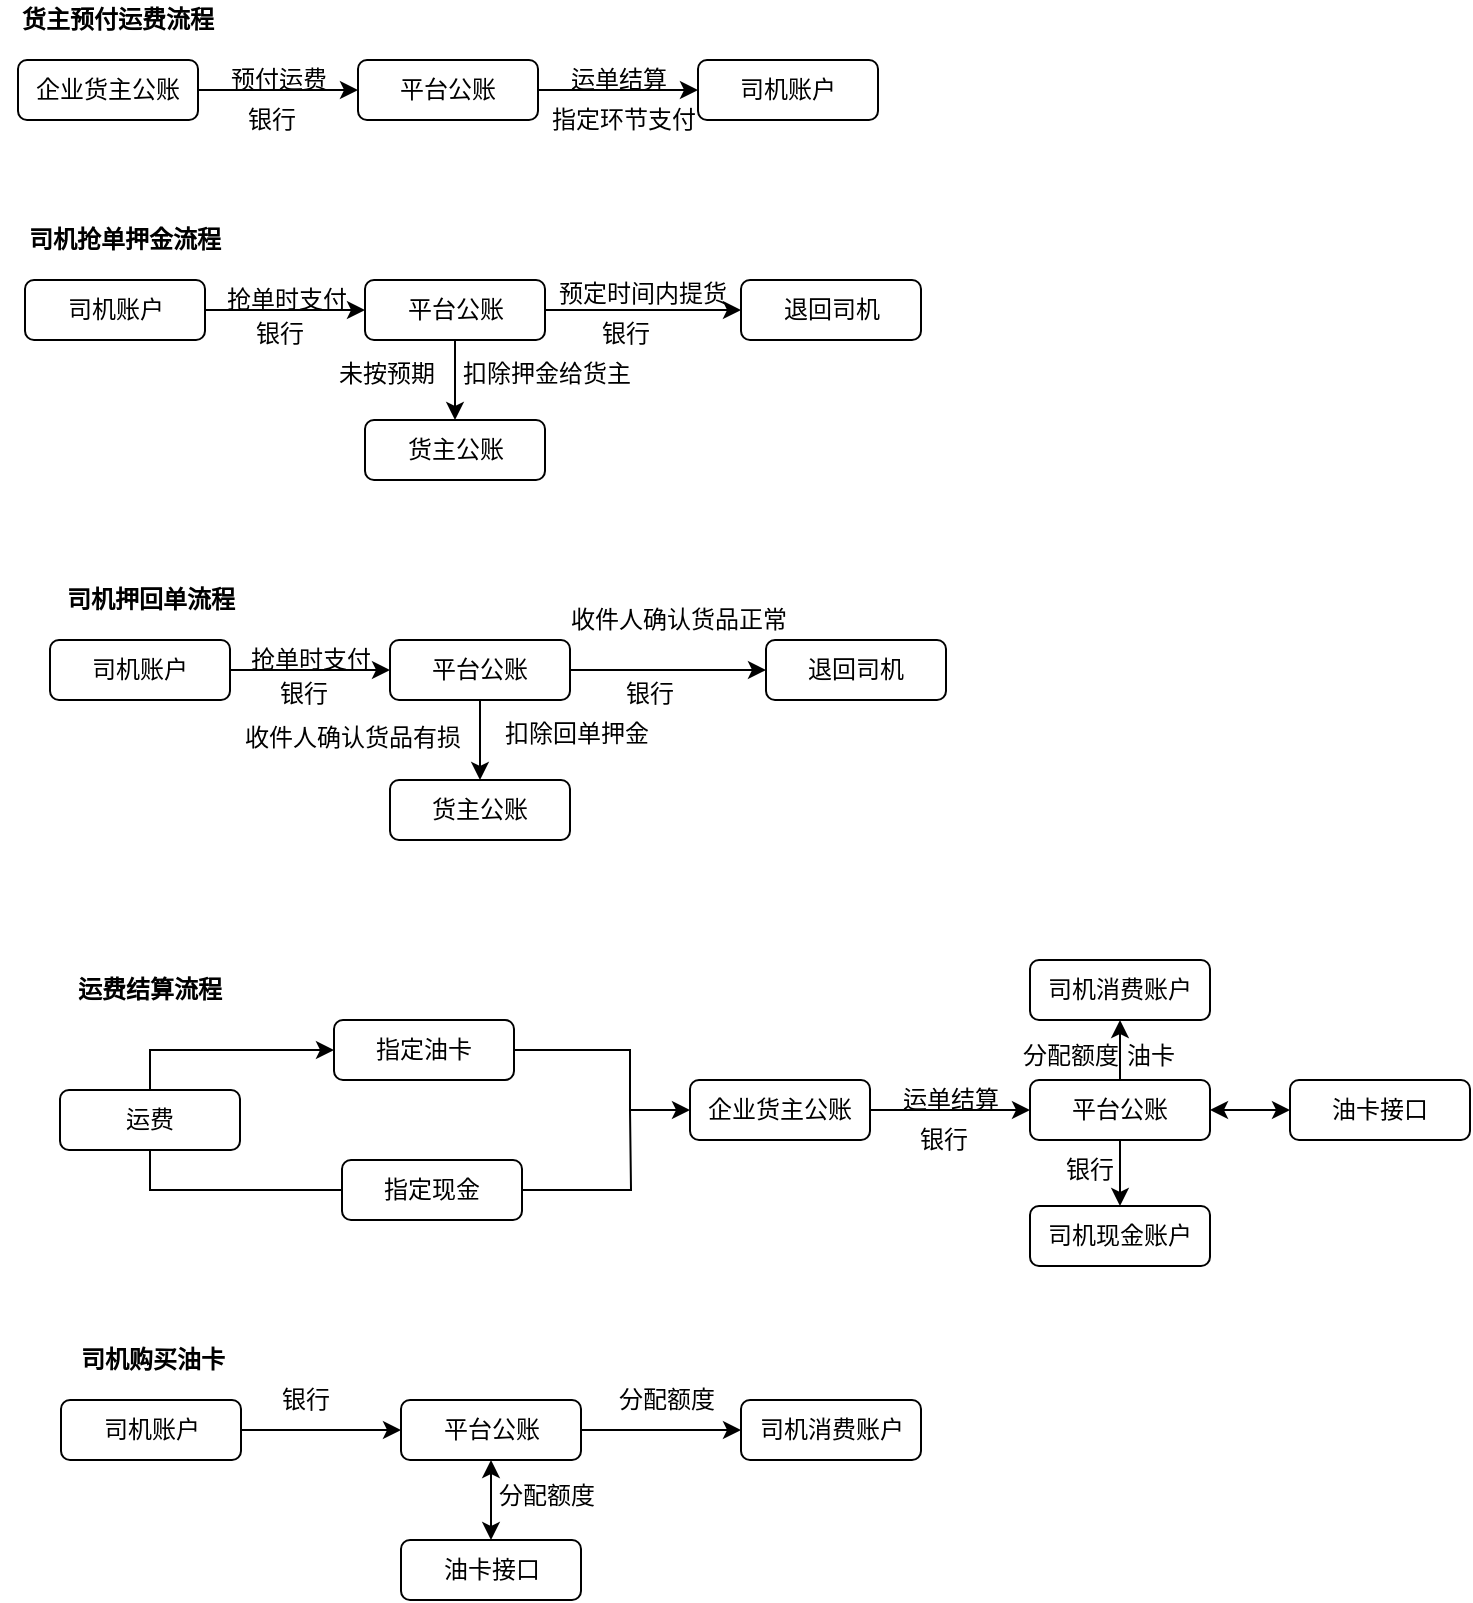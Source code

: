 <mxfile version="12.4.3" type="github" pages="1">
  <diagram id="dzUTsmSWLzQx29jHoYtT" name="第 1 页">
    <mxGraphModel dx="2023" dy="478" grid="1" gridSize="10" guides="1" tooltips="1" connect="1" arrows="1" fold="1" page="1" pageScale="1" pageWidth="1169" pageHeight="827" math="0" shadow="0">
      <root>
        <mxCell id="0"/>
        <mxCell id="1" parent="0"/>
        <mxCell id="9WKI9fpXjwttafOhEG8B-5" value="货主预付运费流程" style="text;html=1;strokeColor=none;fillColor=none;align=center;verticalAlign=middle;whiteSpace=wrap;rounded=0;fontStyle=1" vertex="1" parent="1">
          <mxGeometry x="-800" y="20" width="100" height="20" as="geometry"/>
        </mxCell>
        <mxCell id="9WKI9fpXjwttafOhEG8B-8" value="" style="edgeStyle=orthogonalEdgeStyle;rounded=0;orthogonalLoop=1;jettySize=auto;html=1;" edge="1" parent="1" source="9WKI9fpXjwttafOhEG8B-6" target="9WKI9fpXjwttafOhEG8B-7">
          <mxGeometry relative="1" as="geometry"/>
        </mxCell>
        <mxCell id="9WKI9fpXjwttafOhEG8B-6" value="企业货主公账" style="rounded=1;whiteSpace=wrap;html=1;" vertex="1" parent="1">
          <mxGeometry x="-800" y="50" width="90" height="30" as="geometry"/>
        </mxCell>
        <mxCell id="9WKI9fpXjwttafOhEG8B-15" value="" style="edgeStyle=orthogonalEdgeStyle;rounded=0;orthogonalLoop=1;jettySize=auto;html=1;" edge="1" parent="1" source="9WKI9fpXjwttafOhEG8B-7" target="9WKI9fpXjwttafOhEG8B-14">
          <mxGeometry relative="1" as="geometry"/>
        </mxCell>
        <mxCell id="9WKI9fpXjwttafOhEG8B-7" value="平台公账" style="rounded=1;whiteSpace=wrap;html=1;" vertex="1" parent="1">
          <mxGeometry x="-630" y="50" width="90" height="30" as="geometry"/>
        </mxCell>
        <mxCell id="9WKI9fpXjwttafOhEG8B-14" value="司机账户" style="rounded=1;whiteSpace=wrap;html=1;" vertex="1" parent="1">
          <mxGeometry x="-460" y="50" width="90" height="30" as="geometry"/>
        </mxCell>
        <mxCell id="9WKI9fpXjwttafOhEG8B-13" value="预付运费" style="text;html=1;align=center;verticalAlign=middle;resizable=0;points=[];;autosize=1;" vertex="1" parent="1">
          <mxGeometry x="-700" y="50" width="60" height="20" as="geometry"/>
        </mxCell>
        <mxCell id="9WKI9fpXjwttafOhEG8B-16" value="运单结算" style="text;html=1;align=center;verticalAlign=middle;resizable=0;points=[];;autosize=1;" vertex="1" parent="1">
          <mxGeometry x="-530" y="50" width="60" height="20" as="geometry"/>
        </mxCell>
        <mxCell id="9WKI9fpXjwttafOhEG8B-17" value="指定环节支付" style="text;html=1;strokeColor=none;fillColor=none;align=center;verticalAlign=middle;whiteSpace=wrap;rounded=0;" vertex="1" parent="1">
          <mxGeometry x="-552" y="70" width="110" height="20" as="geometry"/>
        </mxCell>
        <mxCell id="9WKI9fpXjwttafOhEG8B-22" value="司机抢单押金流程" style="text;html=1;strokeColor=none;fillColor=none;align=center;verticalAlign=middle;whiteSpace=wrap;rounded=0;fontStyle=1" vertex="1" parent="1">
          <mxGeometry x="-809" y="130" width="125" height="20" as="geometry"/>
        </mxCell>
        <mxCell id="9WKI9fpXjwttafOhEG8B-25" value="" style="edgeStyle=orthogonalEdgeStyle;rounded=0;orthogonalLoop=1;jettySize=auto;html=1;" edge="1" parent="1" source="9WKI9fpXjwttafOhEG8B-23" target="9WKI9fpXjwttafOhEG8B-24">
          <mxGeometry relative="1" as="geometry"/>
        </mxCell>
        <mxCell id="9WKI9fpXjwttafOhEG8B-23" value="司机账户" style="rounded=1;whiteSpace=wrap;html=1;" vertex="1" parent="1">
          <mxGeometry x="-796.5" y="160" width="90" height="30" as="geometry"/>
        </mxCell>
        <mxCell id="9WKI9fpXjwttafOhEG8B-28" value="" style="edgeStyle=orthogonalEdgeStyle;rounded=0;orthogonalLoop=1;jettySize=auto;html=1;" edge="1" parent="1" source="9WKI9fpXjwttafOhEG8B-24" target="9WKI9fpXjwttafOhEG8B-27">
          <mxGeometry relative="1" as="geometry"/>
        </mxCell>
        <mxCell id="9WKI9fpXjwttafOhEG8B-92" value="" style="edgeStyle=orthogonalEdgeStyle;rounded=0;orthogonalLoop=1;jettySize=auto;html=1;startArrow=none;startFill=0;endArrow=classic;endFill=1;" edge="1" parent="1" source="9WKI9fpXjwttafOhEG8B-24" target="9WKI9fpXjwttafOhEG8B-91">
          <mxGeometry relative="1" as="geometry"/>
        </mxCell>
        <mxCell id="9WKI9fpXjwttafOhEG8B-24" value="平台公账" style="rounded=1;whiteSpace=wrap;html=1;" vertex="1" parent="1">
          <mxGeometry x="-626.5" y="160" width="90" height="30" as="geometry"/>
        </mxCell>
        <mxCell id="9WKI9fpXjwttafOhEG8B-91" value="货主公账" style="rounded=1;whiteSpace=wrap;html=1;" vertex="1" parent="1">
          <mxGeometry x="-626.5" y="230" width="90" height="30" as="geometry"/>
        </mxCell>
        <mxCell id="9WKI9fpXjwttafOhEG8B-27" value="退回司机" style="rounded=1;whiteSpace=wrap;html=1;" vertex="1" parent="1">
          <mxGeometry x="-438.5" y="160" width="90" height="30" as="geometry"/>
        </mxCell>
        <mxCell id="9WKI9fpXjwttafOhEG8B-26" value="抢单时支付" style="text;html=1;align=center;verticalAlign=middle;resizable=0;points=[];;autosize=1;" vertex="1" parent="1">
          <mxGeometry x="-706.5" y="160" width="80" height="20" as="geometry"/>
        </mxCell>
        <mxCell id="9WKI9fpXjwttafOhEG8B-29" value="预定时间内提货" style="text;html=1;align=center;verticalAlign=middle;resizable=0;points=[];;autosize=1;" vertex="1" parent="1">
          <mxGeometry x="-538.5" y="157" width="100" height="20" as="geometry"/>
        </mxCell>
        <mxCell id="9WKI9fpXjwttafOhEG8B-30" value="银行" style="text;html=1;strokeColor=none;fillColor=none;align=center;verticalAlign=middle;whiteSpace=wrap;rounded=0;" vertex="1" parent="1">
          <mxGeometry x="-689.5" y="177" width="40" height="20" as="geometry"/>
        </mxCell>
        <mxCell id="9WKI9fpXjwttafOhEG8B-31" value="银行" style="text;html=1;strokeColor=none;fillColor=none;align=center;verticalAlign=middle;whiteSpace=wrap;rounded=0;" vertex="1" parent="1">
          <mxGeometry x="-516.5" y="177" width="40" height="20" as="geometry"/>
        </mxCell>
        <mxCell id="9WKI9fpXjwttafOhEG8B-34" value="银行" style="text;html=1;strokeColor=none;fillColor=none;align=center;verticalAlign=middle;whiteSpace=wrap;rounded=0;" vertex="1" parent="1">
          <mxGeometry x="-693" y="70" width="40" height="20" as="geometry"/>
        </mxCell>
        <mxCell id="9WKI9fpXjwttafOhEG8B-35" value="运费结算流程" style="text;html=1;strokeColor=none;fillColor=none;align=center;verticalAlign=middle;whiteSpace=wrap;rounded=0;fontStyle=1" vertex="1" parent="1">
          <mxGeometry x="-784" y="505" width="100" height="20" as="geometry"/>
        </mxCell>
        <mxCell id="9WKI9fpXjwttafOhEG8B-36" value="" style="edgeStyle=orthogonalEdgeStyle;rounded=0;orthogonalLoop=1;jettySize=auto;html=1;" edge="1" parent="1" source="9WKI9fpXjwttafOhEG8B-37" target="9WKI9fpXjwttafOhEG8B-39">
          <mxGeometry relative="1" as="geometry"/>
        </mxCell>
        <mxCell id="9WKI9fpXjwttafOhEG8B-37" value="企业货主公账" style="rounded=1;whiteSpace=wrap;html=1;" vertex="1" parent="1">
          <mxGeometry x="-464" y="560" width="90" height="30" as="geometry"/>
        </mxCell>
        <mxCell id="9WKI9fpXjwttafOhEG8B-38" value="" style="edgeStyle=orthogonalEdgeStyle;rounded=0;orthogonalLoop=1;jettySize=auto;html=1;" edge="1" parent="1" source="9WKI9fpXjwttafOhEG8B-39" target="9WKI9fpXjwttafOhEG8B-40">
          <mxGeometry relative="1" as="geometry"/>
        </mxCell>
        <mxCell id="9WKI9fpXjwttafOhEG8B-78" value="" style="edgeStyle=orthogonalEdgeStyle;rounded=0;orthogonalLoop=1;jettySize=auto;html=1;endArrow=classic;endFill=1;" edge="1" parent="1" source="9WKI9fpXjwttafOhEG8B-39" target="9WKI9fpXjwttafOhEG8B-77">
          <mxGeometry relative="1" as="geometry"/>
        </mxCell>
        <mxCell id="9WKI9fpXjwttafOhEG8B-83" value="" style="edgeStyle=orthogonalEdgeStyle;rounded=0;orthogonalLoop=1;jettySize=auto;html=1;startArrow=classic;startFill=1;endArrow=classic;endFill=1;" edge="1" parent="1" source="9WKI9fpXjwttafOhEG8B-39" target="9WKI9fpXjwttafOhEG8B-82">
          <mxGeometry relative="1" as="geometry"/>
        </mxCell>
        <mxCell id="9WKI9fpXjwttafOhEG8B-39" value="平台公账" style="rounded=1;whiteSpace=wrap;html=1;" vertex="1" parent="1">
          <mxGeometry x="-294" y="560" width="90" height="30" as="geometry"/>
        </mxCell>
        <mxCell id="9WKI9fpXjwttafOhEG8B-82" value="油卡接口" style="rounded=1;whiteSpace=wrap;html=1;" vertex="1" parent="1">
          <mxGeometry x="-164" y="560" width="90" height="30" as="geometry"/>
        </mxCell>
        <mxCell id="9WKI9fpXjwttafOhEG8B-77" value="司机消费账户" style="rounded=1;whiteSpace=wrap;html=1;" vertex="1" parent="1">
          <mxGeometry x="-294" y="500" width="90" height="30" as="geometry"/>
        </mxCell>
        <mxCell id="9WKI9fpXjwttafOhEG8B-40" value="司机现金账户" style="rounded=1;whiteSpace=wrap;html=1;" vertex="1" parent="1">
          <mxGeometry x="-294" y="623" width="90" height="30" as="geometry"/>
        </mxCell>
        <mxCell id="9WKI9fpXjwttafOhEG8B-41" value="运单结算" style="text;html=1;align=center;verticalAlign=middle;resizable=0;points=[];;autosize=1;" vertex="1" parent="1">
          <mxGeometry x="-364" y="560" width="60" height="20" as="geometry"/>
        </mxCell>
        <mxCell id="9WKI9fpXjwttafOhEG8B-44" value="银行" style="text;html=1;strokeColor=none;fillColor=none;align=center;verticalAlign=middle;whiteSpace=wrap;rounded=0;" vertex="1" parent="1">
          <mxGeometry x="-357" y="580" width="40" height="20" as="geometry"/>
        </mxCell>
        <mxCell id="9WKI9fpXjwttafOhEG8B-45" value="银行" style="text;html=1;strokeColor=none;fillColor=none;align=center;verticalAlign=middle;whiteSpace=wrap;rounded=0;" vertex="1" parent="1">
          <mxGeometry x="-284" y="595" width="40" height="20" as="geometry"/>
        </mxCell>
        <mxCell id="9WKI9fpXjwttafOhEG8B-50" value="" style="edgeStyle=orthogonalEdgeStyle;rounded=0;orthogonalLoop=1;jettySize=auto;html=1;exitX=0.5;exitY=1;exitDx=0;exitDy=0;entryX=0;entryY=0.5;entryDx=0;entryDy=0;" edge="1" parent="1" source="9WKI9fpXjwttafOhEG8B-48" target="9WKI9fpXjwttafOhEG8B-49">
          <mxGeometry relative="1" as="geometry">
            <Array as="points">
              <mxPoint x="-734" y="615"/>
              <mxPoint x="-614" y="615"/>
            </Array>
          </mxGeometry>
        </mxCell>
        <mxCell id="9WKI9fpXjwttafOhEG8B-52" value="" style="edgeStyle=orthogonalEdgeStyle;rounded=0;orthogonalLoop=1;jettySize=auto;html=1;exitX=0.5;exitY=0;exitDx=0;exitDy=0;entryX=0;entryY=0.5;entryDx=0;entryDy=0;" edge="1" parent="1" source="9WKI9fpXjwttafOhEG8B-48" target="9WKI9fpXjwttafOhEG8B-51">
          <mxGeometry relative="1" as="geometry"/>
        </mxCell>
        <mxCell id="9WKI9fpXjwttafOhEG8B-48" value="运费" style="rounded=1;whiteSpace=wrap;html=1;" vertex="1" parent="1">
          <mxGeometry x="-779" y="565" width="90" height="30" as="geometry"/>
        </mxCell>
        <mxCell id="9WKI9fpXjwttafOhEG8B-53" style="edgeStyle=orthogonalEdgeStyle;rounded=0;orthogonalLoop=1;jettySize=auto;html=1;entryX=0;entryY=0.5;entryDx=0;entryDy=0;" edge="1" parent="1" source="9WKI9fpXjwttafOhEG8B-51" target="9WKI9fpXjwttafOhEG8B-37">
          <mxGeometry relative="1" as="geometry">
            <Array as="points">
              <mxPoint x="-494" y="545"/>
              <mxPoint x="-494" y="575"/>
            </Array>
          </mxGeometry>
        </mxCell>
        <mxCell id="9WKI9fpXjwttafOhEG8B-51" value="指定油卡" style="rounded=1;whiteSpace=wrap;html=1;" vertex="1" parent="1">
          <mxGeometry x="-642" y="530" width="90" height="30" as="geometry"/>
        </mxCell>
        <mxCell id="9WKI9fpXjwttafOhEG8B-54" style="edgeStyle=orthogonalEdgeStyle;rounded=0;orthogonalLoop=1;jettySize=auto;html=1;endArrow=none;endFill=0;" edge="1" parent="1" source="9WKI9fpXjwttafOhEG8B-49">
          <mxGeometry relative="1" as="geometry">
            <mxPoint x="-494" y="575" as="targetPoint"/>
          </mxGeometry>
        </mxCell>
        <mxCell id="9WKI9fpXjwttafOhEG8B-49" value="指定现金" style="rounded=1;whiteSpace=wrap;html=1;" vertex="1" parent="1">
          <mxGeometry x="-638" y="600" width="90" height="30" as="geometry"/>
        </mxCell>
        <mxCell id="9WKI9fpXjwttafOhEG8B-59" value="司机购买油卡" style="text;html=1;strokeColor=none;fillColor=none;align=center;verticalAlign=middle;whiteSpace=wrap;rounded=0;fontStyle=1" vertex="1" parent="1">
          <mxGeometry x="-795" y="690" width="125" height="20" as="geometry"/>
        </mxCell>
        <mxCell id="9WKI9fpXjwttafOhEG8B-60" value="" style="edgeStyle=orthogonalEdgeStyle;rounded=0;orthogonalLoop=1;jettySize=auto;html=1;" edge="1" parent="1" source="9WKI9fpXjwttafOhEG8B-61" target="9WKI9fpXjwttafOhEG8B-63">
          <mxGeometry relative="1" as="geometry"/>
        </mxCell>
        <mxCell id="9WKI9fpXjwttafOhEG8B-61" value="司机账户" style="rounded=1;whiteSpace=wrap;html=1;" vertex="1" parent="1">
          <mxGeometry x="-778.5" y="720" width="90" height="30" as="geometry"/>
        </mxCell>
        <mxCell id="9WKI9fpXjwttafOhEG8B-62" value="" style="edgeStyle=orthogonalEdgeStyle;rounded=0;orthogonalLoop=1;jettySize=auto;html=1;" edge="1" parent="1" source="9WKI9fpXjwttafOhEG8B-63" target="9WKI9fpXjwttafOhEG8B-64">
          <mxGeometry relative="1" as="geometry"/>
        </mxCell>
        <mxCell id="9WKI9fpXjwttafOhEG8B-87" value="" style="edgeStyle=orthogonalEdgeStyle;rounded=0;orthogonalLoop=1;jettySize=auto;html=1;startArrow=classic;startFill=1;endArrow=classic;endFill=1;" edge="1" parent="1" source="9WKI9fpXjwttafOhEG8B-63" target="9WKI9fpXjwttafOhEG8B-86">
          <mxGeometry relative="1" as="geometry"/>
        </mxCell>
        <mxCell id="9WKI9fpXjwttafOhEG8B-63" value="平台公账" style="rounded=1;whiteSpace=wrap;html=1;" vertex="1" parent="1">
          <mxGeometry x="-608.5" y="720" width="90" height="30" as="geometry"/>
        </mxCell>
        <mxCell id="9WKI9fpXjwttafOhEG8B-86" value="油卡接口" style="rounded=1;whiteSpace=wrap;html=1;" vertex="1" parent="1">
          <mxGeometry x="-608.5" y="790" width="90" height="30" as="geometry"/>
        </mxCell>
        <mxCell id="9WKI9fpXjwttafOhEG8B-64" value="司机消费账户" style="rounded=1;whiteSpace=wrap;html=1;" vertex="1" parent="1">
          <mxGeometry x="-438.5" y="720" width="90" height="30" as="geometry"/>
        </mxCell>
        <mxCell id="9WKI9fpXjwttafOhEG8B-67" value="银行" style="text;html=1;strokeColor=none;fillColor=none;align=center;verticalAlign=middle;whiteSpace=wrap;rounded=0;" vertex="1" parent="1">
          <mxGeometry x="-676" y="710" width="40" height="20" as="geometry"/>
        </mxCell>
        <mxCell id="9WKI9fpXjwttafOhEG8B-79" value="油卡" style="text;html=1;align=center;verticalAlign=middle;resizable=0;points=[];;autosize=1;" vertex="1" parent="1">
          <mxGeometry x="-254" y="538" width="40" height="20" as="geometry"/>
        </mxCell>
        <mxCell id="9WKI9fpXjwttafOhEG8B-88" value="分配额度" style="text;html=1;align=center;verticalAlign=middle;resizable=0;points=[];;autosize=1;" vertex="1" parent="1">
          <mxGeometry x="-566" y="758" width="60" height="20" as="geometry"/>
        </mxCell>
        <mxCell id="9WKI9fpXjwttafOhEG8B-89" value="分配额度" style="text;html=1;align=center;verticalAlign=middle;resizable=0;points=[];;autosize=1;" vertex="1" parent="1">
          <mxGeometry x="-506" y="710" width="60" height="20" as="geometry"/>
        </mxCell>
        <mxCell id="9WKI9fpXjwttafOhEG8B-90" value="分配额度" style="text;html=1;align=center;verticalAlign=middle;resizable=0;points=[];;autosize=1;" vertex="1" parent="1">
          <mxGeometry x="-304" y="538" width="60" height="20" as="geometry"/>
        </mxCell>
        <mxCell id="9WKI9fpXjwttafOhEG8B-95" value="扣除押金给货主" style="text;html=1;align=center;verticalAlign=middle;resizable=0;points=[];;autosize=1;" vertex="1" parent="1">
          <mxGeometry x="-586.5" y="197" width="100" height="20" as="geometry"/>
        </mxCell>
        <mxCell id="9WKI9fpXjwttafOhEG8B-96" value="未按预期" style="text;html=1;align=center;verticalAlign=middle;resizable=0;points=[];;autosize=1;" vertex="1" parent="1">
          <mxGeometry x="-646.5" y="197" width="60" height="20" as="geometry"/>
        </mxCell>
        <mxCell id="9WKI9fpXjwttafOhEG8B-111" value="司机押回单流程" style="text;html=1;strokeColor=none;fillColor=none;align=center;verticalAlign=middle;whiteSpace=wrap;rounded=0;fontStyle=1" vertex="1" parent="1">
          <mxGeometry x="-796.5" y="310" width="125" height="20" as="geometry"/>
        </mxCell>
        <mxCell id="9WKI9fpXjwttafOhEG8B-112" value="" style="edgeStyle=orthogonalEdgeStyle;rounded=0;orthogonalLoop=1;jettySize=auto;html=1;" edge="1" parent="1" source="9WKI9fpXjwttafOhEG8B-113" target="9WKI9fpXjwttafOhEG8B-116">
          <mxGeometry relative="1" as="geometry"/>
        </mxCell>
        <mxCell id="9WKI9fpXjwttafOhEG8B-113" value="司机账户" style="rounded=1;whiteSpace=wrap;html=1;" vertex="1" parent="1">
          <mxGeometry x="-784" y="340" width="90" height="30" as="geometry"/>
        </mxCell>
        <mxCell id="9WKI9fpXjwttafOhEG8B-114" value="" style="edgeStyle=orthogonalEdgeStyle;rounded=0;orthogonalLoop=1;jettySize=auto;html=1;" edge="1" parent="1" source="9WKI9fpXjwttafOhEG8B-116" target="9WKI9fpXjwttafOhEG8B-118">
          <mxGeometry relative="1" as="geometry"/>
        </mxCell>
        <mxCell id="9WKI9fpXjwttafOhEG8B-115" value="" style="edgeStyle=orthogonalEdgeStyle;rounded=0;orthogonalLoop=1;jettySize=auto;html=1;startArrow=none;startFill=0;endArrow=classic;endFill=1;" edge="1" parent="1" source="9WKI9fpXjwttafOhEG8B-116" target="9WKI9fpXjwttafOhEG8B-117">
          <mxGeometry relative="1" as="geometry"/>
        </mxCell>
        <mxCell id="9WKI9fpXjwttafOhEG8B-116" value="平台公账" style="rounded=1;whiteSpace=wrap;html=1;" vertex="1" parent="1">
          <mxGeometry x="-614" y="340" width="90" height="30" as="geometry"/>
        </mxCell>
        <mxCell id="9WKI9fpXjwttafOhEG8B-117" value="货主公账" style="rounded=1;whiteSpace=wrap;html=1;" vertex="1" parent="1">
          <mxGeometry x="-614" y="410" width="90" height="30" as="geometry"/>
        </mxCell>
        <mxCell id="9WKI9fpXjwttafOhEG8B-118" value="退回司机" style="rounded=1;whiteSpace=wrap;html=1;" vertex="1" parent="1">
          <mxGeometry x="-426" y="340" width="90" height="30" as="geometry"/>
        </mxCell>
        <mxCell id="9WKI9fpXjwttafOhEG8B-119" value="抢单时支付" style="text;html=1;align=center;verticalAlign=middle;resizable=0;points=[];;autosize=1;" vertex="1" parent="1">
          <mxGeometry x="-694" y="340" width="80" height="20" as="geometry"/>
        </mxCell>
        <mxCell id="9WKI9fpXjwttafOhEG8B-120" value="收件人确认货品正常" style="text;html=1;align=center;verticalAlign=middle;resizable=0;points=[];;autosize=1;" vertex="1" parent="1">
          <mxGeometry x="-530" y="320" width="120" height="20" as="geometry"/>
        </mxCell>
        <mxCell id="9WKI9fpXjwttafOhEG8B-121" value="银行" style="text;html=1;strokeColor=none;fillColor=none;align=center;verticalAlign=middle;whiteSpace=wrap;rounded=0;" vertex="1" parent="1">
          <mxGeometry x="-677" y="357" width="40" height="20" as="geometry"/>
        </mxCell>
        <mxCell id="9WKI9fpXjwttafOhEG8B-122" value="银行" style="text;html=1;strokeColor=none;fillColor=none;align=center;verticalAlign=middle;whiteSpace=wrap;rounded=0;" vertex="1" parent="1">
          <mxGeometry x="-504" y="357" width="40" height="20" as="geometry"/>
        </mxCell>
        <mxCell id="9WKI9fpXjwttafOhEG8B-123" value="扣除回单押金" style="text;html=1;align=center;verticalAlign=middle;resizable=0;points=[];;autosize=1;" vertex="1" parent="1">
          <mxGeometry x="-566.5" y="377" width="90" height="20" as="geometry"/>
        </mxCell>
        <mxCell id="9WKI9fpXjwttafOhEG8B-126" value="收件人确认货品有损" style="text;html=1;align=center;verticalAlign=middle;resizable=0;points=[];;autosize=1;" vertex="1" parent="1">
          <mxGeometry x="-693" y="379" width="120" height="20" as="geometry"/>
        </mxCell>
      </root>
    </mxGraphModel>
  </diagram>
</mxfile>
